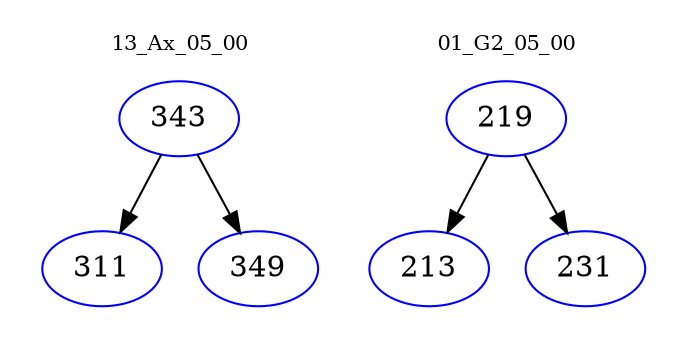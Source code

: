 digraph{
subgraph cluster_0 {
color = white
label = "13_Ax_05_00";
fontsize=10;
T0_343 [label="343", color="blue"]
T0_343 -> T0_311 [color="black"]
T0_311 [label="311", color="blue"]
T0_343 -> T0_349 [color="black"]
T0_349 [label="349", color="blue"]
}
subgraph cluster_1 {
color = white
label = "01_G2_05_00";
fontsize=10;
T1_219 [label="219", color="blue"]
T1_219 -> T1_213 [color="black"]
T1_213 [label="213", color="blue"]
T1_219 -> T1_231 [color="black"]
T1_231 [label="231", color="blue"]
}
}
